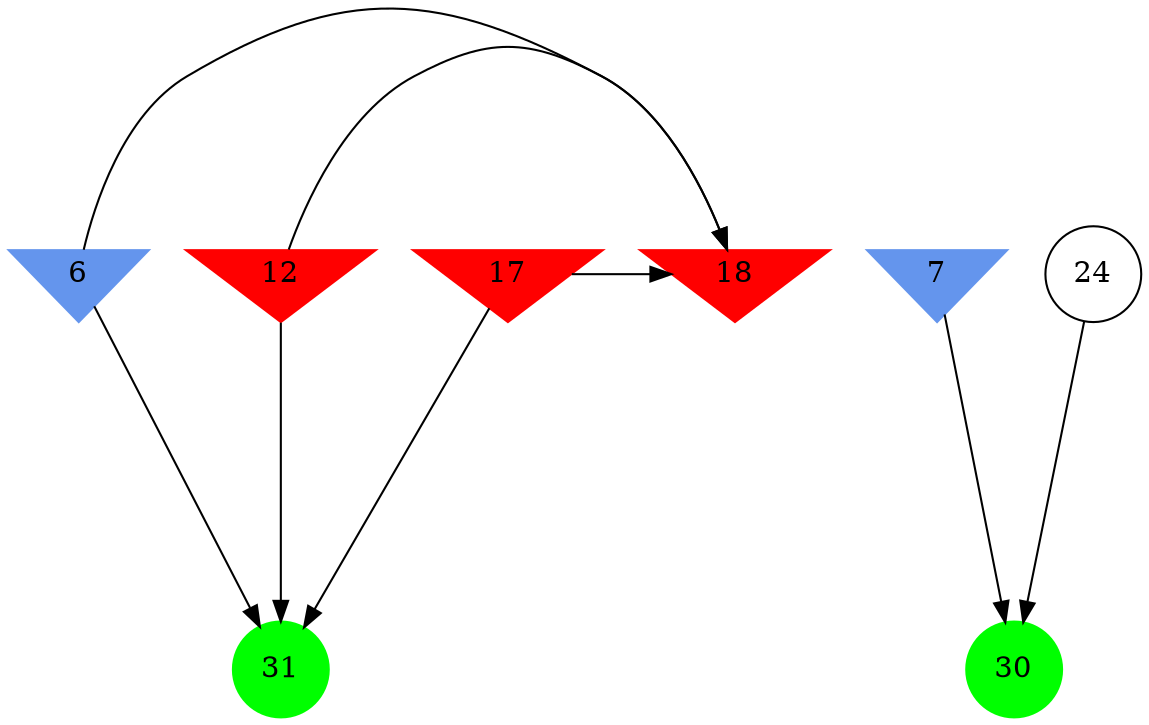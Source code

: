 digraph brain {
	ranksep=2.0;
	6 [shape=invtriangle,style=filled,color=cornflowerblue];
	7 [shape=invtriangle,style=filled,color=cornflowerblue];
	12 [shape=invtriangle,style=filled,color=red];
	17 [shape=invtriangle,style=filled,color=red];
	18 [shape=invtriangle,style=filled,color=red];
	24 [shape=circle,color=black];
	30 [shape=circle,style=filled,color=green];
	31 [shape=circle,style=filled,color=green];
	7	->	30;
	24	->	30;
	17	->	31;
	17	->	18;
	12	->	31;
	12	->	18;
	6	->	31;
	6	->	18;
	{ rank=same; 6; 7; 12; 17; 18; }
	{ rank=same; 24; }
	{ rank=same; 30; 31; }
}
